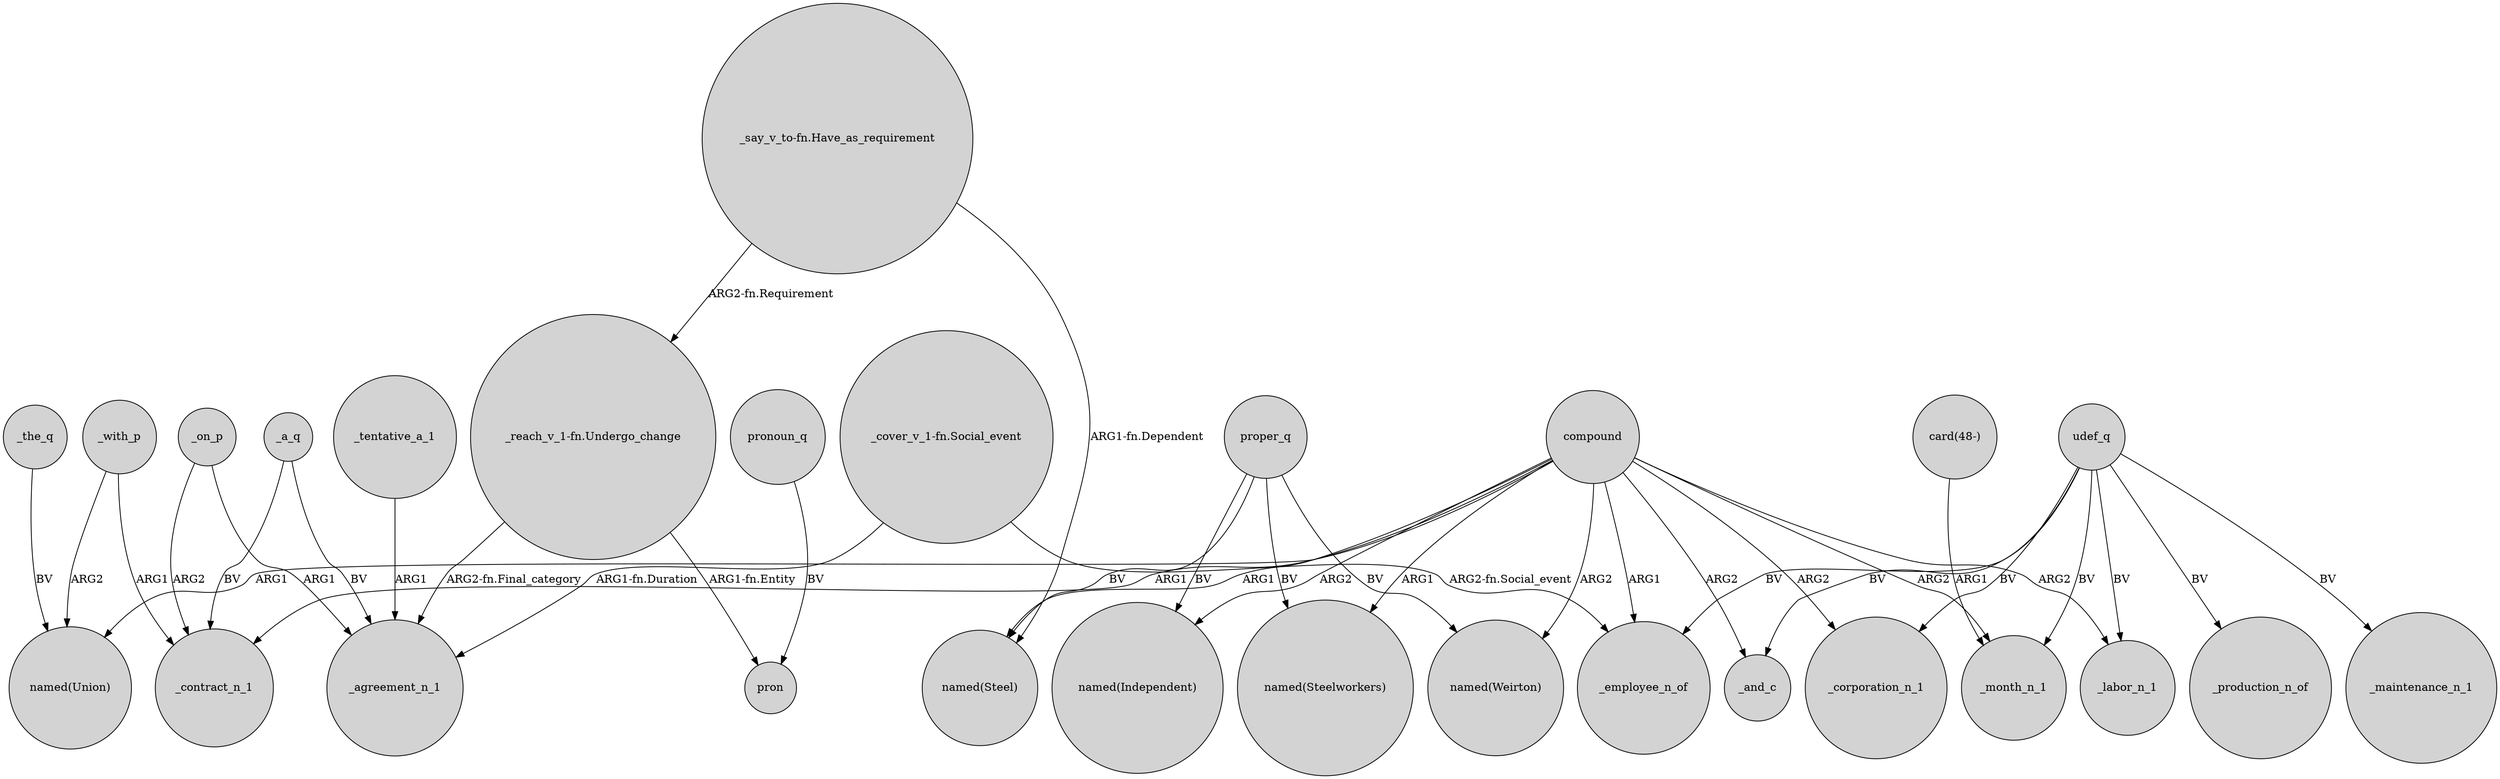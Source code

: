 digraph {
	node [shape=circle style=filled]
	udef_q -> _month_n_1 [label=BV]
	"_cover_v_1-fn.Social_event" -> _agreement_n_1 [label="ARG1-fn.Duration"]
	compound -> "named(Union)" [label=ARG1]
	compound -> "named(Steel)" [label=ARG1]
	compound -> _contract_n_1 [label=ARG1]
	_with_p -> "named(Union)" [label=ARG2]
	compound -> "named(Independent)" [label=ARG2]
	proper_q -> "named(Independent)" [label=BV]
	compound -> "named(Weirton)" [label=ARG2]
	compound -> _employee_n_of [label=ARG1]
	_on_p -> _contract_n_1 [label=ARG2]
	"_cover_v_1-fn.Social_event" -> _employee_n_of [label="ARG2-fn.Social_event"]
	udef_q -> _production_n_of [label=BV]
	_on_p -> _agreement_n_1 [label=ARG1]
	proper_q -> "named(Steel)" [label=BV]
	proper_q -> "named(Steelworkers)" [label=BV]
	_a_q -> _contract_n_1 [label=BV]
	udef_q -> _and_c [label=BV]
	compound -> _and_c [label=ARG2]
	pronoun_q -> pron [label=BV]
	_with_p -> _contract_n_1 [label=ARG1]
	udef_q -> _maintenance_n_1 [label=BV]
	_a_q -> _agreement_n_1 [label=BV]
	"card(48-)" -> _month_n_1 [label=ARG1]
	compound -> _labor_n_1 [label=ARG2]
	udef_q -> _labor_n_1 [label=BV]
	compound -> "named(Steelworkers)" [label=ARG1]
	compound -> _corporation_n_1 [label=ARG2]
	udef_q -> _corporation_n_1 [label=BV]
	"_reach_v_1-fn.Undergo_change" -> _agreement_n_1 [label="ARG2-fn.Final_category"]
	_tentative_a_1 -> _agreement_n_1 [label=ARG1]
	"_say_v_to-fn.Have_as_requirement" -> "named(Steel)" [label="ARG1-fn.Dependent"]
	_the_q -> "named(Union)" [label=BV]
	"_reach_v_1-fn.Undergo_change" -> pron [label="ARG1-fn.Entity"]
	udef_q -> _employee_n_of [label=BV]
	"_say_v_to-fn.Have_as_requirement" -> "_reach_v_1-fn.Undergo_change" [label="ARG2-fn.Requirement"]
	compound -> _month_n_1 [label=ARG2]
	proper_q -> "named(Weirton)" [label=BV]
}

